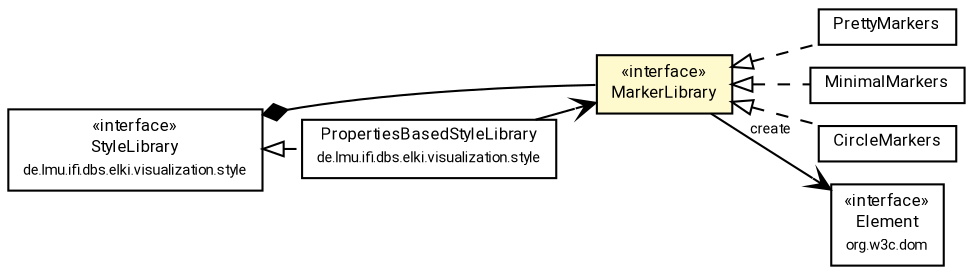 #!/usr/local/bin/dot
#
# Class diagram 
# Generated by UMLGraph version R5_7_2-60-g0e99a6 (http://www.spinellis.gr/umlgraph/)
#

digraph G {
	graph [fontnames="svg"]
	edge [fontname="Roboto",fontsize=7,labelfontname="Roboto",labelfontsize=7,color="black"];
	node [fontname="Roboto",fontcolor="black",fontsize=8,shape=plaintext,margin=0,width=0,height=0];
	nodesep=0.15;
	ranksep=0.25;
	rankdir=LR;
	// de.lmu.ifi.dbs.elki.visualization.style.StyleLibrary
	c6781097 [label=<<table title="de.lmu.ifi.dbs.elki.visualization.style.StyleLibrary" border="0" cellborder="1" cellspacing="0" cellpadding="2" href="../StyleLibrary.html" target="_parent">
		<tr><td><table border="0" cellspacing="0" cellpadding="1">
		<tr><td align="center" balign="center"> &#171;interface&#187; </td></tr>
		<tr><td align="center" balign="center"> <font face="Roboto">StyleLibrary</font> </td></tr>
		<tr><td align="center" balign="center"> <font face="Roboto" point-size="7.0">de.lmu.ifi.dbs.elki.visualization.style</font> </td></tr>
		</table></td></tr>
		</table>>, URL="../StyleLibrary.html"];
	// de.lmu.ifi.dbs.elki.visualization.style.marker.PrettyMarkers
	c6781099 [label=<<table title="de.lmu.ifi.dbs.elki.visualization.style.marker.PrettyMarkers" border="0" cellborder="1" cellspacing="0" cellpadding="2" href="PrettyMarkers.html" target="_parent">
		<tr><td><table border="0" cellspacing="0" cellpadding="1">
		<tr><td align="center" balign="center"> <font face="Roboto">PrettyMarkers</font> </td></tr>
		</table></td></tr>
		</table>>, URL="PrettyMarkers.html"];
	// de.lmu.ifi.dbs.elki.visualization.style.marker.MinimalMarkers
	c6781100 [label=<<table title="de.lmu.ifi.dbs.elki.visualization.style.marker.MinimalMarkers" border="0" cellborder="1" cellspacing="0" cellpadding="2" href="MinimalMarkers.html" target="_parent">
		<tr><td><table border="0" cellspacing="0" cellpadding="1">
		<tr><td align="center" balign="center"> <font face="Roboto">MinimalMarkers</font> </td></tr>
		</table></td></tr>
		</table>>, URL="MinimalMarkers.html"];
	// de.lmu.ifi.dbs.elki.visualization.style.marker.MarkerLibrary
	c6781101 [label=<<table title="de.lmu.ifi.dbs.elki.visualization.style.marker.MarkerLibrary" border="0" cellborder="1" cellspacing="0" cellpadding="2" bgcolor="lemonChiffon" href="MarkerLibrary.html" target="_parent">
		<tr><td><table border="0" cellspacing="0" cellpadding="1">
		<tr><td align="center" balign="center"> &#171;interface&#187; </td></tr>
		<tr><td align="center" balign="center"> <font face="Roboto">MarkerLibrary</font> </td></tr>
		</table></td></tr>
		</table>>, URL="MarkerLibrary.html"];
	// de.lmu.ifi.dbs.elki.visualization.style.marker.CircleMarkers
	c6781102 [label=<<table title="de.lmu.ifi.dbs.elki.visualization.style.marker.CircleMarkers" border="0" cellborder="1" cellspacing="0" cellpadding="2" href="CircleMarkers.html" target="_parent">
		<tr><td><table border="0" cellspacing="0" cellpadding="1">
		<tr><td align="center" balign="center"> <font face="Roboto">CircleMarkers</font> </td></tr>
		</table></td></tr>
		</table>>, URL="CircleMarkers.html"];
	// de.lmu.ifi.dbs.elki.visualization.style.PropertiesBasedStyleLibrary
	c6781103 [label=<<table title="de.lmu.ifi.dbs.elki.visualization.style.PropertiesBasedStyleLibrary" border="0" cellborder="1" cellspacing="0" cellpadding="2" href="../PropertiesBasedStyleLibrary.html" target="_parent">
		<tr><td><table border="0" cellspacing="0" cellpadding="1">
		<tr><td align="center" balign="center"> <font face="Roboto">PropertiesBasedStyleLibrary</font> </td></tr>
		<tr><td align="center" balign="center"> <font face="Roboto" point-size="7.0">de.lmu.ifi.dbs.elki.visualization.style</font> </td></tr>
		</table></td></tr>
		</table>>, URL="../PropertiesBasedStyleLibrary.html"];
	// de.lmu.ifi.dbs.elki.visualization.style.StyleLibrary composed de.lmu.ifi.dbs.elki.visualization.style.marker.MarkerLibrary
	c6781097 -> c6781101 [arrowhead=none,arrowtail=diamond,dir=back,weight=6];
	// de.lmu.ifi.dbs.elki.visualization.style.marker.PrettyMarkers implements de.lmu.ifi.dbs.elki.visualization.style.marker.MarkerLibrary
	c6781101 -> c6781099 [arrowtail=empty,style=dashed,dir=back,weight=9];
	// de.lmu.ifi.dbs.elki.visualization.style.marker.MinimalMarkers implements de.lmu.ifi.dbs.elki.visualization.style.marker.MarkerLibrary
	c6781101 -> c6781100 [arrowtail=empty,style=dashed,dir=back,weight=9];
	// de.lmu.ifi.dbs.elki.visualization.style.marker.MarkerLibrary navassoc org.w3c.dom.Element
	c6781101 -> c6783982 [arrowhead=open,weight=1,label="create"];
	// de.lmu.ifi.dbs.elki.visualization.style.marker.CircleMarkers implements de.lmu.ifi.dbs.elki.visualization.style.marker.MarkerLibrary
	c6781101 -> c6781102 [arrowtail=empty,style=dashed,dir=back,weight=9];
	// de.lmu.ifi.dbs.elki.visualization.style.PropertiesBasedStyleLibrary implements de.lmu.ifi.dbs.elki.visualization.style.StyleLibrary
	c6781097 -> c6781103 [arrowtail=empty,style=dashed,dir=back,weight=9];
	// de.lmu.ifi.dbs.elki.visualization.style.PropertiesBasedStyleLibrary navassoc de.lmu.ifi.dbs.elki.visualization.style.marker.MarkerLibrary
	c6781103 -> c6781101 [arrowhead=open,weight=1];
	// org.w3c.dom.Element
	c6783982 [label=<<table title="org.w3c.dom.Element" border="0" cellborder="1" cellspacing="0" cellpadding="2" href="http://docs.oracle.com/javase/7/docs/api/org/w3c/dom/Element.html" target="_parent">
		<tr><td><table border="0" cellspacing="0" cellpadding="1">
		<tr><td align="center" balign="center"> &#171;interface&#187; </td></tr>
		<tr><td align="center" balign="center"> <font face="Roboto">Element</font> </td></tr>
		<tr><td align="center" balign="center"> <font face="Roboto" point-size="7.0">org.w3c.dom</font> </td></tr>
		</table></td></tr>
		</table>>, URL="http://docs.oracle.com/javase/7/docs/api/org/w3c/dom/Element.html"];
}

